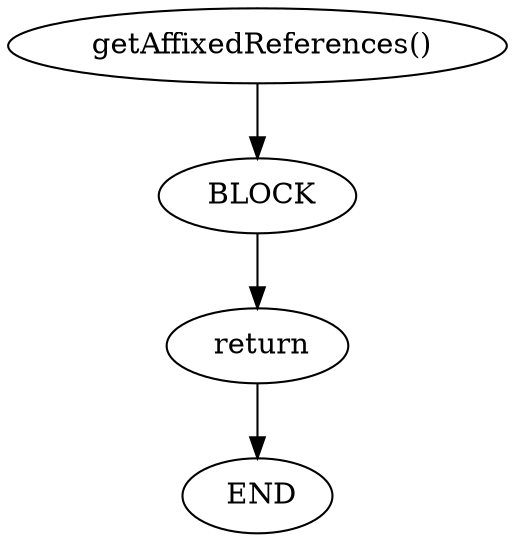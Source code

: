 digraph testGraph {
632[label=" getAffixedReferences()"]
634[label="BLOCK"]
632 -> 634[color=black]
634[label=" BLOCK"]
635[label="return"]
634 -> 635[color=black]
635[label=" return"]
633[label="END"]
635 -> 633[color=black]
633[label=" END"]
}
